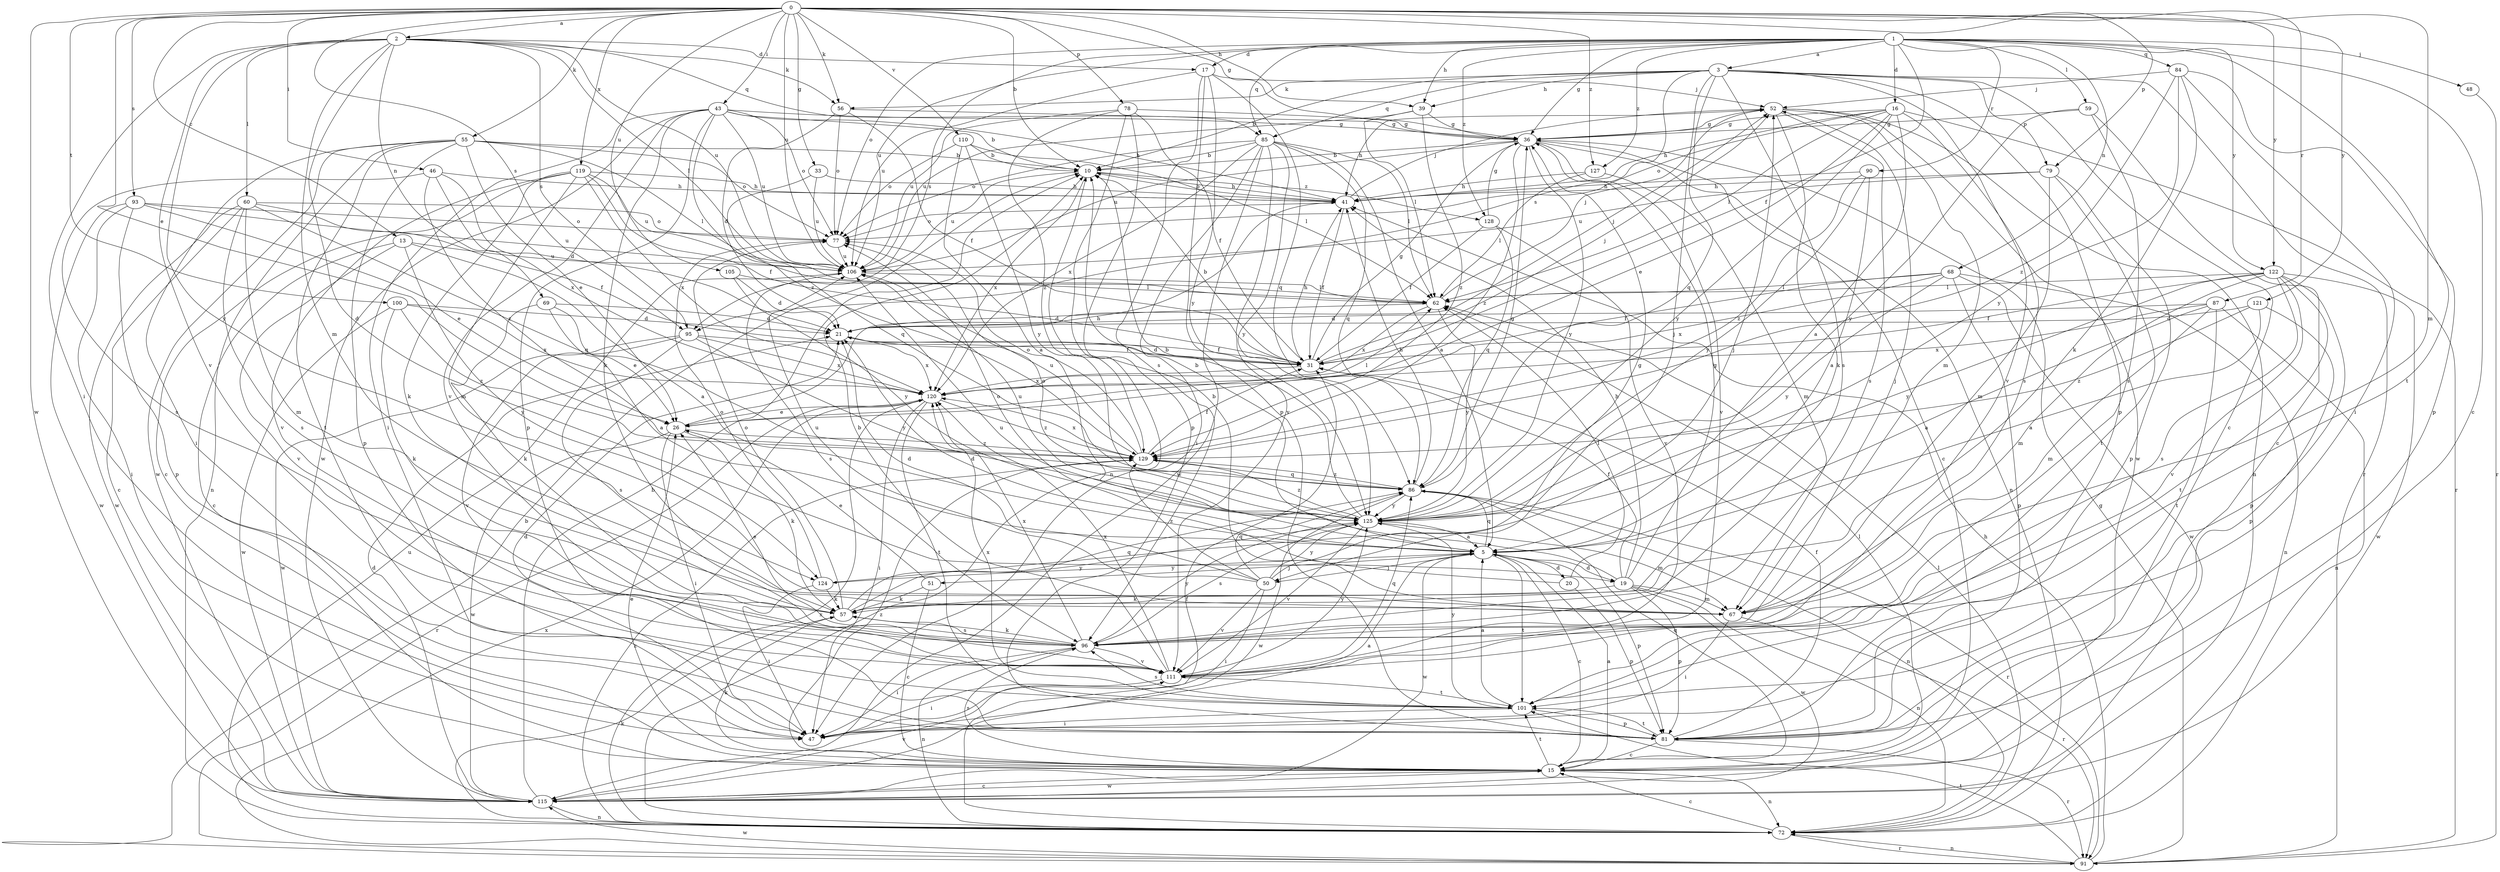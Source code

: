 strict digraph  {
0;
1;
2;
3;
5;
10;
13;
15;
16;
17;
19;
20;
21;
26;
31;
33;
36;
39;
41;
43;
46;
47;
48;
50;
51;
52;
55;
56;
57;
59;
60;
62;
67;
68;
69;
72;
77;
78;
79;
81;
84;
85;
86;
87;
90;
91;
93;
95;
96;
100;
101;
105;
106;
110;
111;
115;
119;
120;
121;
122;
124;
125;
127;
128;
129;
0 -> 2  [label=a];
0 -> 10  [label=b];
0 -> 13  [label=c];
0 -> 26  [label=e];
0 -> 33  [label=g];
0 -> 36  [label=g];
0 -> 39  [label=h];
0 -> 43  [label=i];
0 -> 46  [label=i];
0 -> 55  [label=k];
0 -> 56  [label=k];
0 -> 67  [label=m];
0 -> 78  [label=p];
0 -> 79  [label=p];
0 -> 87  [label=r];
0 -> 93  [label=s];
0 -> 95  [label=s];
0 -> 100  [label=t];
0 -> 105  [label=u];
0 -> 106  [label=u];
0 -> 110  [label=v];
0 -> 115  [label=w];
0 -> 119  [label=x];
0 -> 121  [label=y];
0 -> 122  [label=y];
0 -> 127  [label=z];
1 -> 3  [label=a];
1 -> 15  [label=c];
1 -> 16  [label=d];
1 -> 17  [label=d];
1 -> 31  [label=f];
1 -> 36  [label=g];
1 -> 39  [label=h];
1 -> 48  [label=j];
1 -> 59  [label=l];
1 -> 68  [label=n];
1 -> 77  [label=o];
1 -> 84  [label=q];
1 -> 85  [label=q];
1 -> 90  [label=r];
1 -> 95  [label=s];
1 -> 101  [label=t];
1 -> 106  [label=u];
1 -> 122  [label=y];
1 -> 127  [label=z];
1 -> 128  [label=z];
2 -> 17  [label=d];
2 -> 19  [label=d];
2 -> 47  [label=i];
2 -> 56  [label=k];
2 -> 60  [label=l];
2 -> 62  [label=l];
2 -> 67  [label=m];
2 -> 69  [label=n];
2 -> 85  [label=q];
2 -> 95  [label=s];
2 -> 106  [label=u];
2 -> 111  [label=v];
2 -> 124  [label=y];
3 -> 10  [label=b];
3 -> 15  [label=c];
3 -> 39  [label=h];
3 -> 50  [label=j];
3 -> 56  [label=k];
3 -> 79  [label=p];
3 -> 81  [label=p];
3 -> 85  [label=q];
3 -> 86  [label=q];
3 -> 91  [label=r];
3 -> 95  [label=s];
3 -> 96  [label=s];
3 -> 111  [label=v];
5 -> 10  [label=b];
5 -> 15  [label=c];
5 -> 19  [label=d];
5 -> 20  [label=d];
5 -> 50  [label=j];
5 -> 51  [label=j];
5 -> 77  [label=o];
5 -> 81  [label=p];
5 -> 86  [label=q];
5 -> 101  [label=t];
5 -> 115  [label=w];
5 -> 124  [label=y];
10 -> 41  [label=h];
10 -> 106  [label=u];
10 -> 120  [label=x];
10 -> 128  [label=z];
13 -> 5  [label=a];
13 -> 15  [label=c];
13 -> 106  [label=u];
13 -> 111  [label=v];
13 -> 124  [label=y];
15 -> 5  [label=a];
15 -> 26  [label=e];
15 -> 57  [label=k];
15 -> 62  [label=l];
15 -> 72  [label=n];
15 -> 86  [label=q];
15 -> 96  [label=s];
15 -> 101  [label=t];
15 -> 115  [label=w];
15 -> 129  [label=z];
16 -> 5  [label=a];
16 -> 26  [label=e];
16 -> 36  [label=g];
16 -> 41  [label=h];
16 -> 62  [label=l];
16 -> 77  [label=o];
16 -> 91  [label=r];
16 -> 96  [label=s];
16 -> 125  [label=y];
17 -> 52  [label=j];
17 -> 81  [label=p];
17 -> 86  [label=q];
17 -> 96  [label=s];
17 -> 106  [label=u];
17 -> 125  [label=y];
19 -> 31  [label=f];
19 -> 36  [label=g];
19 -> 41  [label=h];
19 -> 57  [label=k];
19 -> 67  [label=m];
19 -> 72  [label=n];
19 -> 81  [label=p];
19 -> 106  [label=u];
19 -> 115  [label=w];
20 -> 21  [label=d];
20 -> 62  [label=l];
20 -> 81  [label=p];
21 -> 31  [label=f];
21 -> 52  [label=j];
21 -> 120  [label=x];
26 -> 41  [label=h];
26 -> 47  [label=i];
26 -> 57  [label=k];
26 -> 62  [label=l];
26 -> 115  [label=w];
26 -> 129  [label=z];
31 -> 10  [label=b];
31 -> 21  [label=d];
31 -> 36  [label=g];
31 -> 41  [label=h];
31 -> 52  [label=j];
31 -> 120  [label=x];
33 -> 41  [label=h];
33 -> 86  [label=q];
33 -> 106  [label=u];
36 -> 10  [label=b];
36 -> 15  [label=c];
36 -> 72  [label=n];
36 -> 106  [label=u];
36 -> 111  [label=v];
36 -> 125  [label=y];
36 -> 129  [label=z];
39 -> 36  [label=g];
39 -> 62  [label=l];
39 -> 106  [label=u];
39 -> 129  [label=z];
41 -> 10  [label=b];
41 -> 31  [label=f];
41 -> 52  [label=j];
41 -> 77  [label=o];
43 -> 10  [label=b];
43 -> 36  [label=g];
43 -> 41  [label=h];
43 -> 47  [label=i];
43 -> 57  [label=k];
43 -> 77  [label=o];
43 -> 81  [label=p];
43 -> 106  [label=u];
43 -> 111  [label=v];
43 -> 115  [label=w];
43 -> 129  [label=z];
46 -> 21  [label=d];
46 -> 41  [label=h];
46 -> 96  [label=s];
46 -> 120  [label=x];
46 -> 129  [label=z];
47 -> 5  [label=a];
47 -> 21  [label=d];
48 -> 91  [label=r];
50 -> 21  [label=d];
50 -> 36  [label=g];
50 -> 47  [label=i];
50 -> 86  [label=q];
50 -> 106  [label=u];
50 -> 111  [label=v];
50 -> 125  [label=y];
50 -> 129  [label=z];
51 -> 15  [label=c];
51 -> 26  [label=e];
51 -> 57  [label=k];
52 -> 36  [label=g];
52 -> 41  [label=h];
52 -> 57  [label=k];
52 -> 67  [label=m];
52 -> 72  [label=n];
52 -> 96  [label=s];
52 -> 115  [label=w];
55 -> 10  [label=b];
55 -> 26  [label=e];
55 -> 47  [label=i];
55 -> 62  [label=l];
55 -> 72  [label=n];
55 -> 77  [label=o];
55 -> 81  [label=p];
55 -> 101  [label=t];
55 -> 115  [label=w];
56 -> 21  [label=d];
56 -> 31  [label=f];
56 -> 36  [label=g];
56 -> 77  [label=o];
57 -> 77  [label=o];
57 -> 86  [label=q];
57 -> 96  [label=s];
57 -> 125  [label=y];
59 -> 15  [label=c];
59 -> 36  [label=g];
59 -> 96  [label=s];
59 -> 125  [label=y];
60 -> 15  [label=c];
60 -> 31  [label=f];
60 -> 67  [label=m];
60 -> 77  [label=o];
60 -> 86  [label=q];
60 -> 96  [label=s];
60 -> 115  [label=w];
62 -> 21  [label=d];
62 -> 52  [label=j];
62 -> 120  [label=x];
62 -> 125  [label=y];
67 -> 10  [label=b];
67 -> 47  [label=i];
67 -> 91  [label=r];
68 -> 31  [label=f];
68 -> 62  [label=l];
68 -> 72  [label=n];
68 -> 81  [label=p];
68 -> 115  [label=w];
68 -> 120  [label=x];
68 -> 125  [label=y];
69 -> 5  [label=a];
69 -> 21  [label=d];
69 -> 26  [label=e];
69 -> 57  [label=k];
72 -> 15  [label=c];
72 -> 31  [label=f];
72 -> 57  [label=k];
72 -> 62  [label=l];
72 -> 91  [label=r];
72 -> 106  [label=u];
72 -> 120  [label=x];
72 -> 129  [label=z];
77 -> 106  [label=u];
78 -> 31  [label=f];
78 -> 36  [label=g];
78 -> 72  [label=n];
78 -> 81  [label=p];
78 -> 106  [label=u];
78 -> 129  [label=z];
79 -> 41  [label=h];
79 -> 67  [label=m];
79 -> 81  [label=p];
79 -> 101  [label=t];
79 -> 106  [label=u];
81 -> 15  [label=c];
81 -> 31  [label=f];
81 -> 91  [label=r];
81 -> 101  [label=t];
84 -> 47  [label=i];
84 -> 52  [label=j];
84 -> 57  [label=k];
84 -> 81  [label=p];
84 -> 125  [label=y];
84 -> 129  [label=z];
85 -> 5  [label=a];
85 -> 10  [label=b];
85 -> 47  [label=i];
85 -> 62  [label=l];
85 -> 77  [label=o];
85 -> 86  [label=q];
85 -> 111  [label=v];
85 -> 115  [label=w];
85 -> 120  [label=x];
85 -> 125  [label=y];
86 -> 36  [label=g];
86 -> 41  [label=h];
86 -> 72  [label=n];
86 -> 91  [label=r];
86 -> 115  [label=w];
86 -> 125  [label=y];
86 -> 129  [label=z];
87 -> 5  [label=a];
87 -> 21  [label=d];
87 -> 67  [label=m];
87 -> 72  [label=n];
87 -> 101  [label=t];
87 -> 120  [label=x];
90 -> 5  [label=a];
90 -> 41  [label=h];
90 -> 125  [label=y];
90 -> 129  [label=z];
91 -> 10  [label=b];
91 -> 36  [label=g];
91 -> 41  [label=h];
91 -> 72  [label=n];
91 -> 101  [label=t];
91 -> 115  [label=w];
91 -> 120  [label=x];
93 -> 26  [label=e];
93 -> 47  [label=i];
93 -> 77  [label=o];
93 -> 81  [label=p];
93 -> 106  [label=u];
93 -> 115  [label=w];
95 -> 31  [label=f];
95 -> 96  [label=s];
95 -> 111  [label=v];
95 -> 115  [label=w];
95 -> 120  [label=x];
95 -> 125  [label=y];
96 -> 26  [label=e];
96 -> 47  [label=i];
96 -> 52  [label=j];
96 -> 57  [label=k];
96 -> 72  [label=n];
96 -> 111  [label=v];
96 -> 120  [label=x];
96 -> 125  [label=y];
100 -> 21  [label=d];
100 -> 57  [label=k];
100 -> 115  [label=w];
100 -> 120  [label=x];
100 -> 129  [label=z];
101 -> 5  [label=a];
101 -> 47  [label=i];
101 -> 81  [label=p];
101 -> 96  [label=s];
101 -> 120  [label=x];
101 -> 125  [label=y];
105 -> 21  [label=d];
105 -> 62  [label=l];
105 -> 125  [label=y];
106 -> 62  [label=l];
106 -> 96  [label=s];
110 -> 5  [label=a];
110 -> 10  [label=b];
110 -> 62  [label=l];
110 -> 77  [label=o];
110 -> 125  [label=y];
111 -> 10  [label=b];
111 -> 47  [label=i];
111 -> 86  [label=q];
111 -> 101  [label=t];
111 -> 120  [label=x];
111 -> 125  [label=y];
115 -> 10  [label=b];
115 -> 15  [label=c];
115 -> 21  [label=d];
115 -> 72  [label=n];
115 -> 111  [label=v];
119 -> 15  [label=c];
119 -> 31  [label=f];
119 -> 41  [label=h];
119 -> 57  [label=k];
119 -> 67  [label=m];
119 -> 106  [label=u];
119 -> 111  [label=v];
119 -> 120  [label=x];
120 -> 26  [label=e];
120 -> 47  [label=i];
120 -> 91  [label=r];
120 -> 101  [label=t];
120 -> 129  [label=z];
121 -> 5  [label=a];
121 -> 21  [label=d];
121 -> 81  [label=p];
121 -> 129  [label=z];
122 -> 31  [label=f];
122 -> 62  [label=l];
122 -> 67  [label=m];
122 -> 81  [label=p];
122 -> 96  [label=s];
122 -> 101  [label=t];
122 -> 111  [label=v];
122 -> 115  [label=w];
122 -> 125  [label=y];
124 -> 47  [label=i];
124 -> 52  [label=j];
124 -> 57  [label=k];
124 -> 77  [label=o];
125 -> 5  [label=a];
125 -> 10  [label=b];
125 -> 67  [label=m];
125 -> 77  [label=o];
125 -> 96  [label=s];
125 -> 106  [label=u];
125 -> 111  [label=v];
125 -> 129  [label=z];
127 -> 41  [label=h];
127 -> 62  [label=l];
127 -> 67  [label=m];
128 -> 31  [label=f];
128 -> 36  [label=g];
128 -> 86  [label=q];
128 -> 111  [label=v];
129 -> 31  [label=f];
129 -> 77  [label=o];
129 -> 86  [label=q];
129 -> 106  [label=u];
129 -> 120  [label=x];
}

